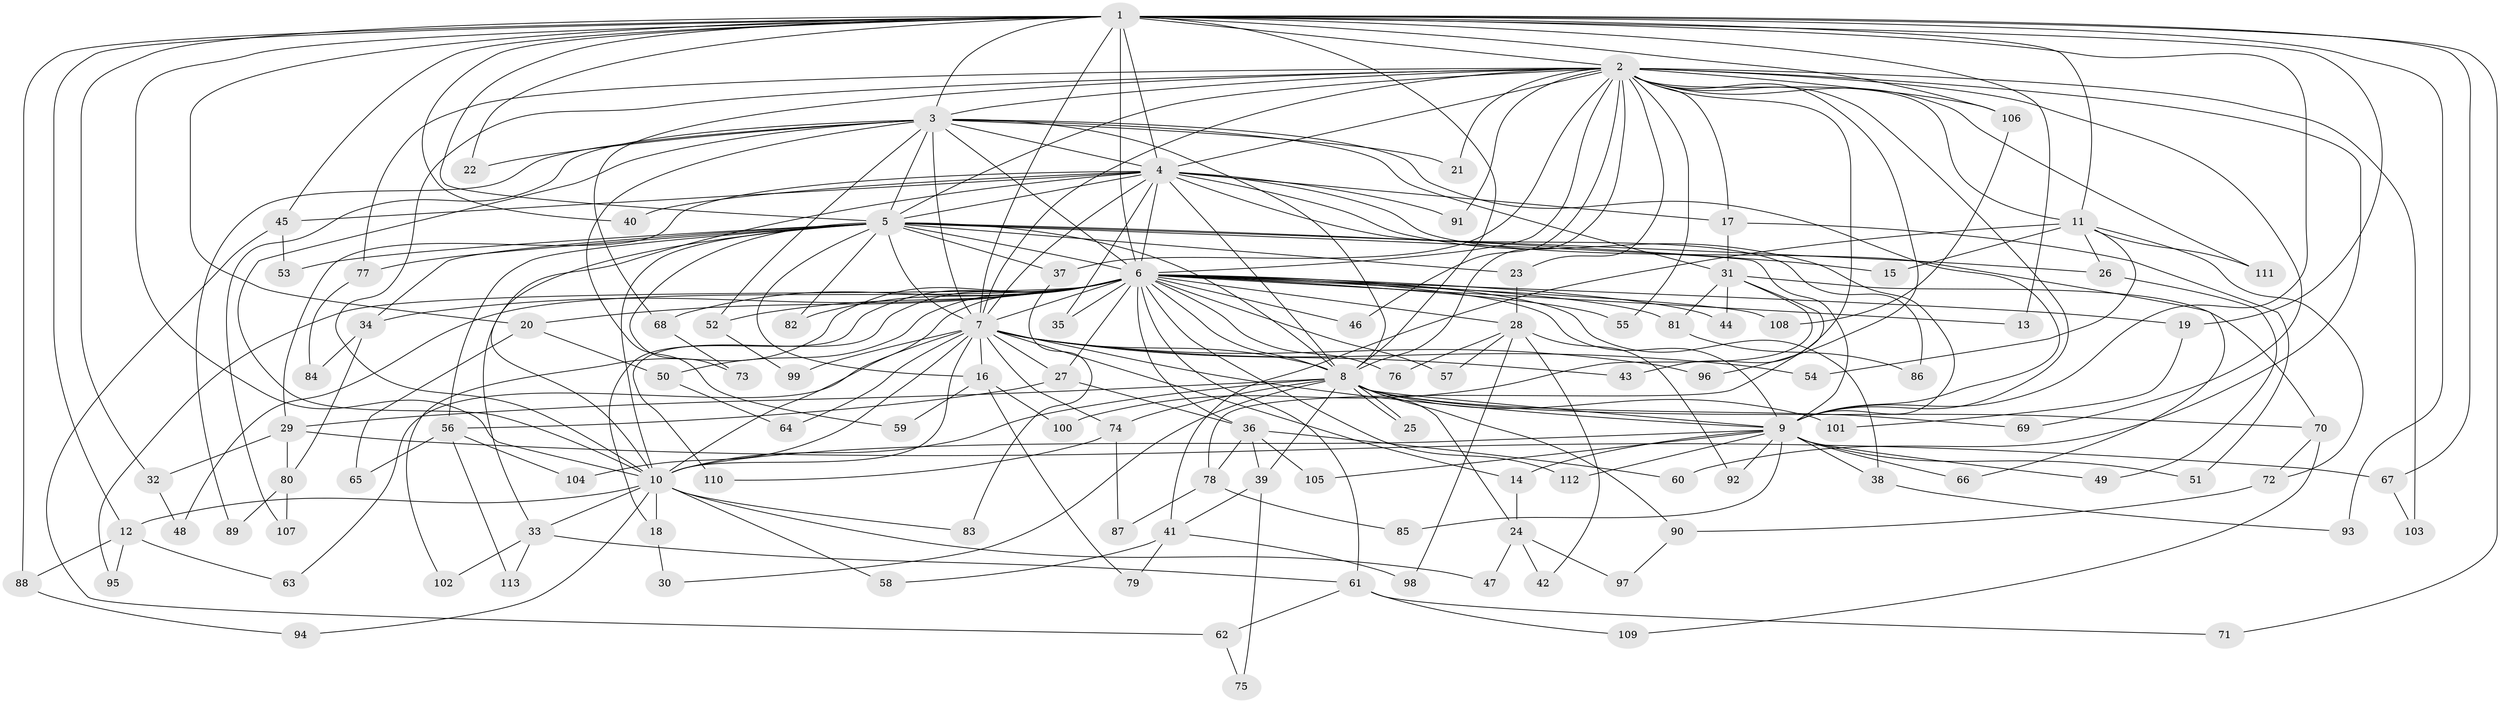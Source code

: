 // Generated by graph-tools (version 1.1) at 2025/01/03/09/25 03:01:12]
// undirected, 113 vertices, 251 edges
graph export_dot {
graph [start="1"]
  node [color=gray90,style=filled];
  1;
  2;
  3;
  4;
  5;
  6;
  7;
  8;
  9;
  10;
  11;
  12;
  13;
  14;
  15;
  16;
  17;
  18;
  19;
  20;
  21;
  22;
  23;
  24;
  25;
  26;
  27;
  28;
  29;
  30;
  31;
  32;
  33;
  34;
  35;
  36;
  37;
  38;
  39;
  40;
  41;
  42;
  43;
  44;
  45;
  46;
  47;
  48;
  49;
  50;
  51;
  52;
  53;
  54;
  55;
  56;
  57;
  58;
  59;
  60;
  61;
  62;
  63;
  64;
  65;
  66;
  67;
  68;
  69;
  70;
  71;
  72;
  73;
  74;
  75;
  76;
  77;
  78;
  79;
  80;
  81;
  82;
  83;
  84;
  85;
  86;
  87;
  88;
  89;
  90;
  91;
  92;
  93;
  94;
  95;
  96;
  97;
  98;
  99;
  100;
  101;
  102;
  103;
  104;
  105;
  106;
  107;
  108;
  109;
  110;
  111;
  112;
  113;
  1 -- 2;
  1 -- 3;
  1 -- 4;
  1 -- 5;
  1 -- 6;
  1 -- 7;
  1 -- 8;
  1 -- 9;
  1 -- 10;
  1 -- 11;
  1 -- 12;
  1 -- 13;
  1 -- 19;
  1 -- 20;
  1 -- 22;
  1 -- 32;
  1 -- 40;
  1 -- 45;
  1 -- 67;
  1 -- 71;
  1 -- 88;
  1 -- 93;
  1 -- 106;
  2 -- 3;
  2 -- 4;
  2 -- 5;
  2 -- 6;
  2 -- 7;
  2 -- 8;
  2 -- 9;
  2 -- 10;
  2 -- 11;
  2 -- 17;
  2 -- 21;
  2 -- 23;
  2 -- 37;
  2 -- 43;
  2 -- 46;
  2 -- 55;
  2 -- 60;
  2 -- 68;
  2 -- 69;
  2 -- 77;
  2 -- 91;
  2 -- 96;
  2 -- 103;
  2 -- 106;
  2 -- 111;
  3 -- 4;
  3 -- 5;
  3 -- 6;
  3 -- 7;
  3 -- 8;
  3 -- 9;
  3 -- 10;
  3 -- 21;
  3 -- 22;
  3 -- 31;
  3 -- 52;
  3 -- 59;
  3 -- 89;
  3 -- 107;
  4 -- 5;
  4 -- 6;
  4 -- 7;
  4 -- 8;
  4 -- 9;
  4 -- 10;
  4 -- 17;
  4 -- 29;
  4 -- 35;
  4 -- 40;
  4 -- 45;
  4 -- 66;
  4 -- 86;
  4 -- 91;
  5 -- 6;
  5 -- 7;
  5 -- 8;
  5 -- 9;
  5 -- 10;
  5 -- 15;
  5 -- 16;
  5 -- 23;
  5 -- 26;
  5 -- 33;
  5 -- 34;
  5 -- 37;
  5 -- 53;
  5 -- 56;
  5 -- 73;
  5 -- 77;
  5 -- 82;
  6 -- 7;
  6 -- 8;
  6 -- 9;
  6 -- 10;
  6 -- 13;
  6 -- 18;
  6 -- 19;
  6 -- 20;
  6 -- 27;
  6 -- 28;
  6 -- 34;
  6 -- 35;
  6 -- 36;
  6 -- 38;
  6 -- 44;
  6 -- 46;
  6 -- 48;
  6 -- 50;
  6 -- 52;
  6 -- 55;
  6 -- 57;
  6 -- 61;
  6 -- 68;
  6 -- 76;
  6 -- 81;
  6 -- 82;
  6 -- 95;
  6 -- 102;
  6 -- 108;
  6 -- 110;
  6 -- 112;
  7 -- 8;
  7 -- 9;
  7 -- 10;
  7 -- 14;
  7 -- 16;
  7 -- 27;
  7 -- 43;
  7 -- 54;
  7 -- 63;
  7 -- 64;
  7 -- 74;
  7 -- 96;
  7 -- 99;
  7 -- 104;
  8 -- 9;
  8 -- 10;
  8 -- 24;
  8 -- 25;
  8 -- 25;
  8 -- 29;
  8 -- 30;
  8 -- 39;
  8 -- 69;
  8 -- 70;
  8 -- 74;
  8 -- 90;
  8 -- 101;
  9 -- 10;
  9 -- 14;
  9 -- 38;
  9 -- 49;
  9 -- 51;
  9 -- 66;
  9 -- 85;
  9 -- 92;
  9 -- 105;
  9 -- 112;
  10 -- 12;
  10 -- 18;
  10 -- 33;
  10 -- 47;
  10 -- 58;
  10 -- 83;
  10 -- 94;
  11 -- 15;
  11 -- 26;
  11 -- 41;
  11 -- 54;
  11 -- 72;
  11 -- 111;
  12 -- 63;
  12 -- 88;
  12 -- 95;
  14 -- 24;
  16 -- 59;
  16 -- 79;
  16 -- 100;
  17 -- 31;
  17 -- 51;
  18 -- 30;
  19 -- 101;
  20 -- 50;
  20 -- 65;
  23 -- 28;
  24 -- 42;
  24 -- 47;
  24 -- 97;
  26 -- 49;
  27 -- 36;
  27 -- 56;
  28 -- 42;
  28 -- 57;
  28 -- 76;
  28 -- 92;
  28 -- 98;
  29 -- 32;
  29 -- 67;
  29 -- 80;
  31 -- 44;
  31 -- 70;
  31 -- 78;
  31 -- 81;
  31 -- 100;
  32 -- 48;
  33 -- 61;
  33 -- 102;
  33 -- 113;
  34 -- 80;
  34 -- 84;
  36 -- 39;
  36 -- 60;
  36 -- 78;
  36 -- 105;
  37 -- 83;
  38 -- 93;
  39 -- 41;
  39 -- 75;
  41 -- 58;
  41 -- 79;
  41 -- 98;
  45 -- 53;
  45 -- 62;
  50 -- 64;
  52 -- 99;
  56 -- 65;
  56 -- 104;
  56 -- 113;
  61 -- 62;
  61 -- 71;
  61 -- 109;
  62 -- 75;
  67 -- 103;
  68 -- 73;
  70 -- 72;
  70 -- 109;
  72 -- 90;
  74 -- 87;
  74 -- 110;
  77 -- 84;
  78 -- 85;
  78 -- 87;
  80 -- 89;
  80 -- 107;
  81 -- 86;
  88 -- 94;
  90 -- 97;
  106 -- 108;
}
